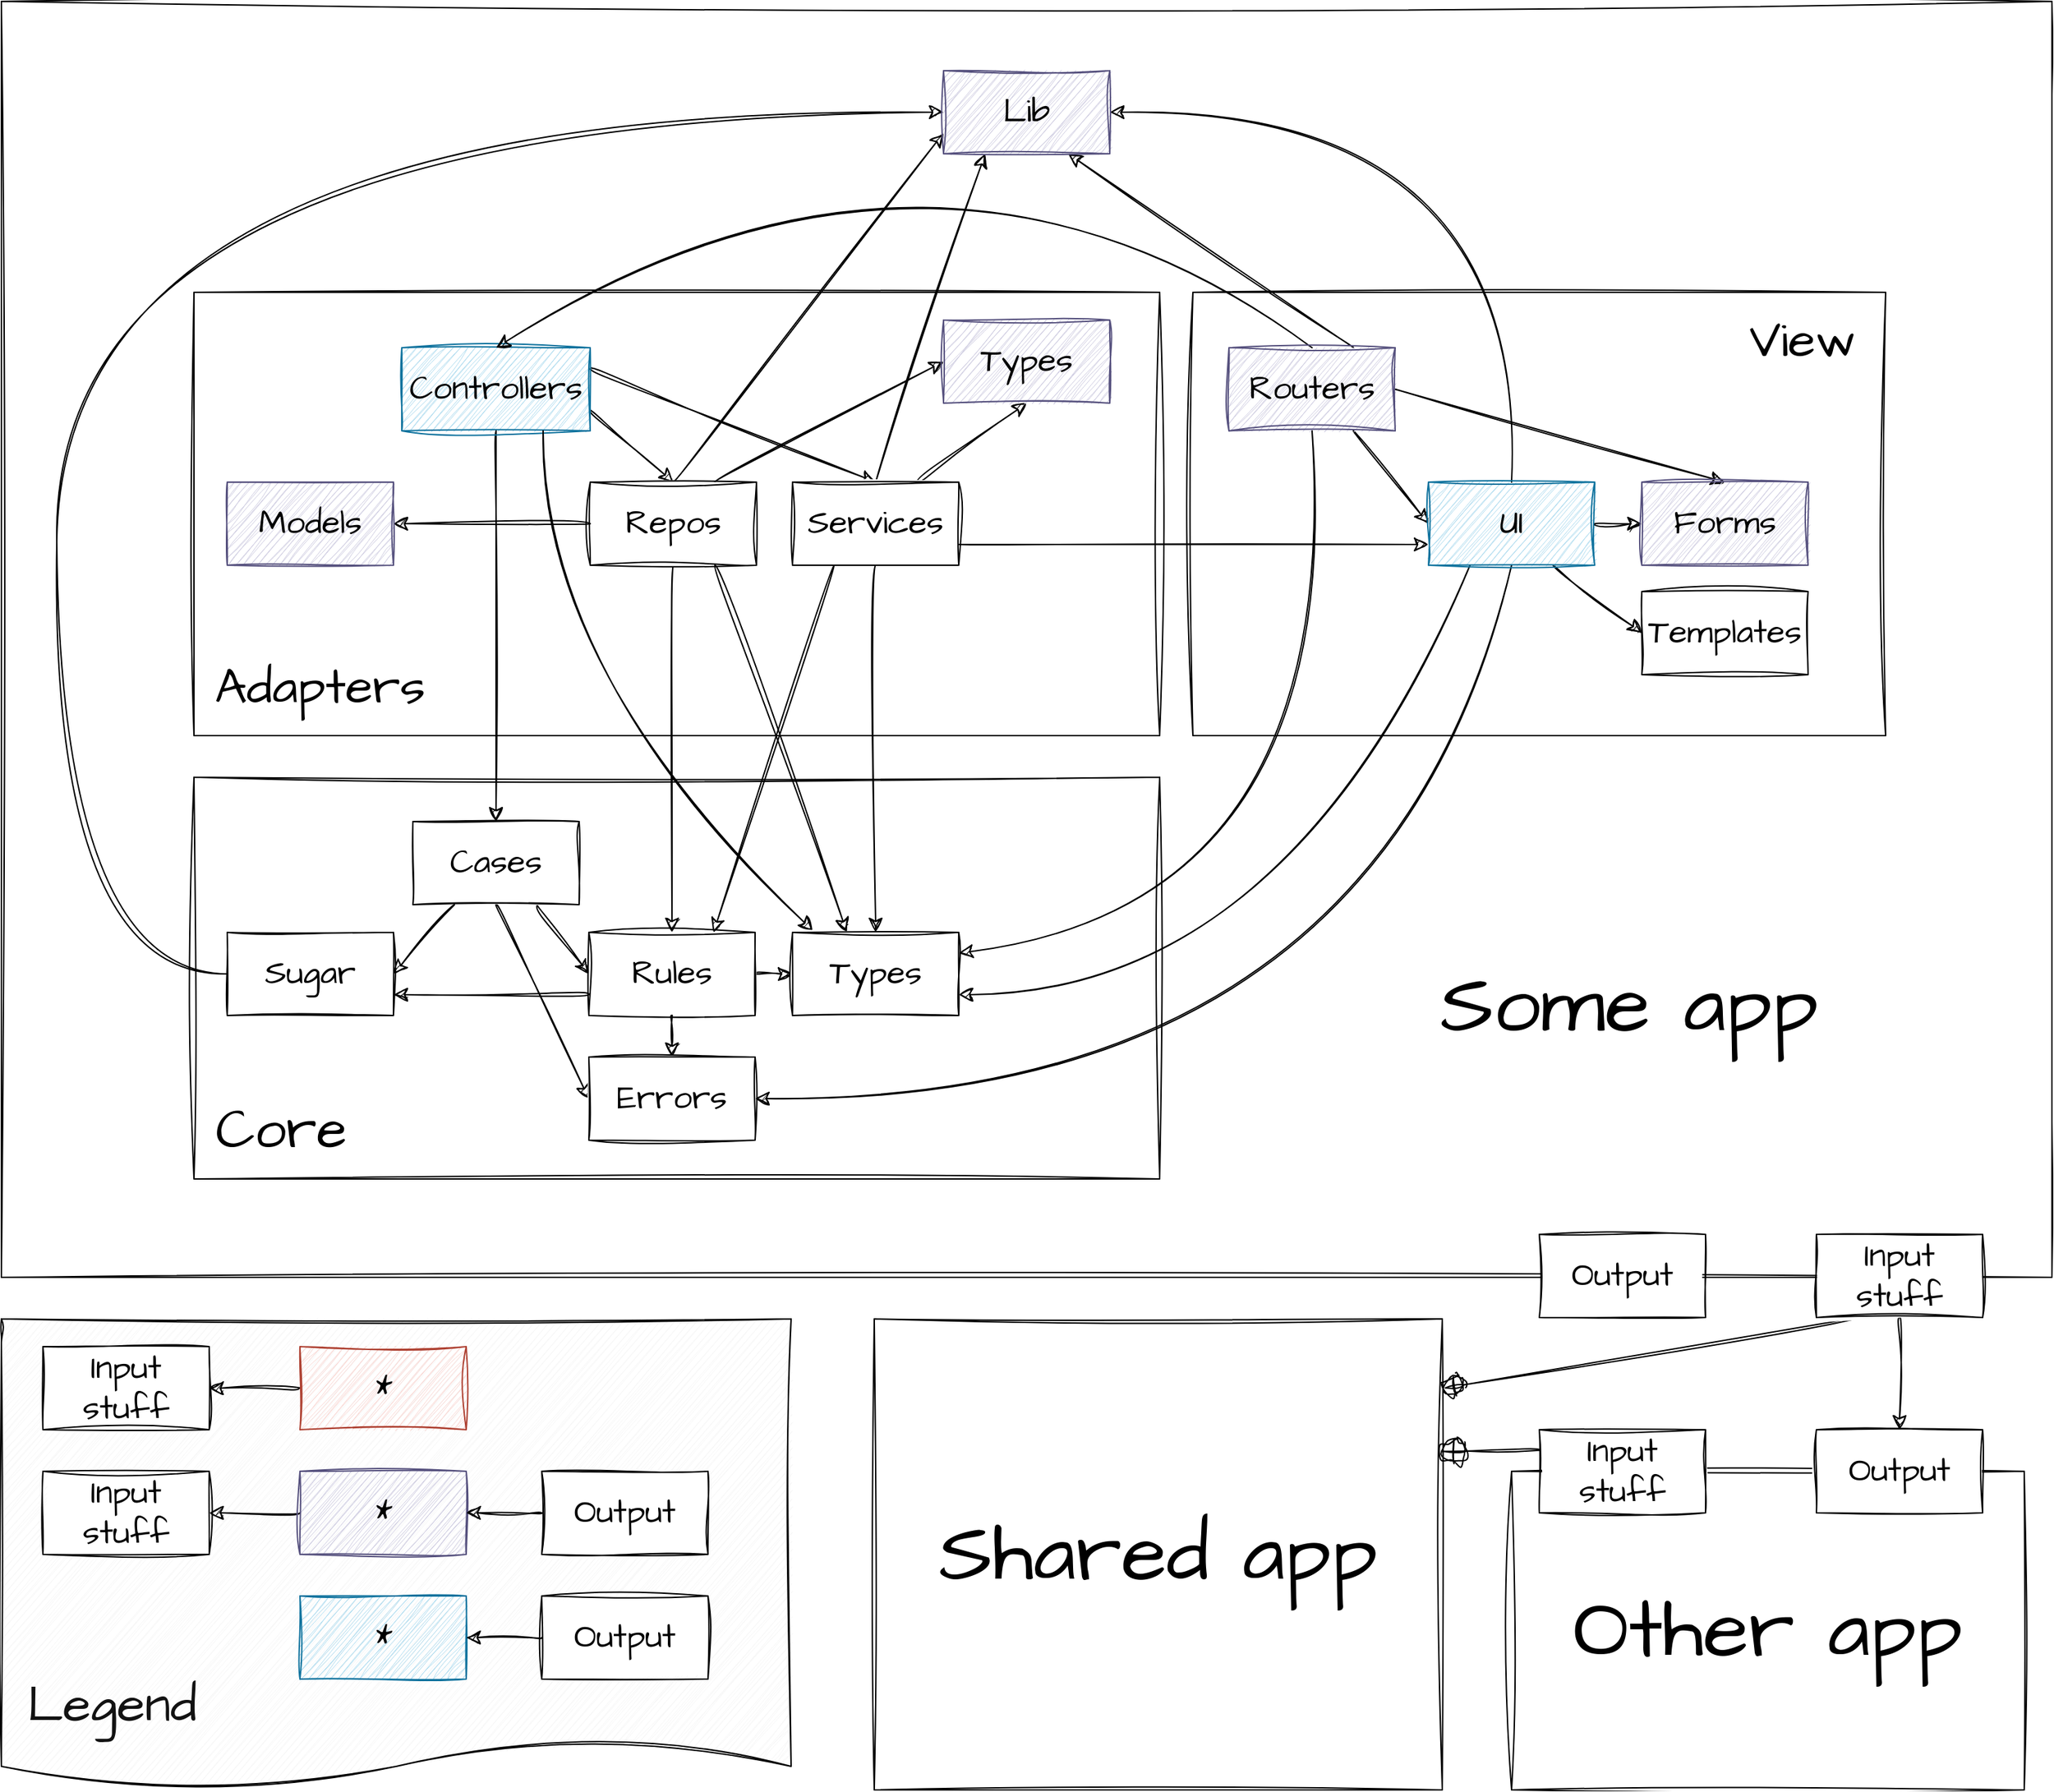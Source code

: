 <mxfile version="23.1.6" type="device">
  <diagram name="Страница — 1" id="mVnU4jTq70OQOzZevwu1">
    <mxGraphModel dx="2827" dy="651" grid="1" gridSize="10" guides="1" tooltips="1" connect="1" arrows="1" fold="1" page="0" pageScale="1" pageWidth="827" pageHeight="1169" background="none" math="0" shadow="0">
      <root>
        <mxCell id="0" />
        <mxCell id="1" parent="0" />
        <mxCell id="TKcfGHtTZ0yKfoIuQ_Uf-179" value="" style="rounded=0;whiteSpace=wrap;html=1;sketch=1;hachureGap=4;jiggle=2;curveFitting=1;" vertex="1" parent="1">
          <mxGeometry x="-160" y="1120" width="1480" height="921" as="geometry" />
        </mxCell>
        <mxCell id="TKcfGHtTZ0yKfoIuQ_Uf-108" value="" style="rounded=0;whiteSpace=wrap;html=1;sketch=1;hachureGap=4;jiggle=2;curveFitting=1;" vertex="1" parent="1">
          <mxGeometry x="700" y="1330" width="500" height="320" as="geometry" />
        </mxCell>
        <mxCell id="TKcfGHtTZ0yKfoIuQ_Uf-106" value="" style="rounded=0;whiteSpace=wrap;html=1;sketch=1;hachureGap=4;jiggle=2;curveFitting=1;" vertex="1" parent="1">
          <mxGeometry x="-21" y="1330" width="697" height="320" as="geometry" />
        </mxCell>
        <mxCell id="TKcfGHtTZ0yKfoIuQ_Uf-49" value="" style="rounded=0;whiteSpace=wrap;html=1;sketch=1;hachureGap=4;jiggle=2;curveFitting=1;" vertex="1" parent="1">
          <mxGeometry x="-21" y="1680" width="697" height="290" as="geometry" />
        </mxCell>
        <mxCell id="TKcfGHtTZ0yKfoIuQ_Uf-29" style="edgeStyle=none;curved=1;rounded=0;sketch=1;hachureGap=4;jiggle=2;curveFitting=1;orthogonalLoop=1;jettySize=auto;html=1;exitX=0.5;exitY=1;exitDx=0;exitDy=0;entryX=0.5;entryY=0;entryDx=0;entryDy=0;fontSize=12;startSize=8;endSize=8;" edge="1" parent="1" source="UX74rwGG2f7QxYB9D0yo-84" target="TKcfGHtTZ0yKfoIuQ_Uf-8">
          <mxGeometry relative="1" as="geometry" />
        </mxCell>
        <mxCell id="TKcfGHtTZ0yKfoIuQ_Uf-30" style="edgeStyle=none;curved=1;rounded=0;sketch=1;hachureGap=4;jiggle=2;curveFitting=1;orthogonalLoop=1;jettySize=auto;html=1;exitX=1;exitY=0.5;exitDx=0;exitDy=0;entryX=0;entryY=0.5;entryDx=0;entryDy=0;fontSize=12;startSize=8;endSize=8;" edge="1" parent="1" source="UX74rwGG2f7QxYB9D0yo-84" target="TKcfGHtTZ0yKfoIuQ_Uf-7">
          <mxGeometry relative="1" as="geometry" />
        </mxCell>
        <mxCell id="TKcfGHtTZ0yKfoIuQ_Uf-68" style="edgeStyle=none;curved=1;rounded=0;sketch=1;hachureGap=4;jiggle=2;curveFitting=1;orthogonalLoop=1;jettySize=auto;html=1;exitX=0;exitY=0.75;exitDx=0;exitDy=0;entryX=1;entryY=0.75;entryDx=0;entryDy=0;fontSize=12;startSize=8;endSize=8;" edge="1" parent="1" source="UX74rwGG2f7QxYB9D0yo-84" target="TKcfGHtTZ0yKfoIuQ_Uf-64">
          <mxGeometry relative="1" as="geometry" />
        </mxCell>
        <mxCell id="UX74rwGG2f7QxYB9D0yo-84" value="Rules" style="rounded=0;whiteSpace=wrap;html=1;sketch=1;hachureGap=4;jiggle=2;curveFitting=1;fontFamily=Architects Daughter;fontSource=https%3A%2F%2Ffonts.googleapis.com%2Fcss%3Ffamily%3DArchitects%2BDaughter;fontSize=24;" parent="1" vertex="1">
          <mxGeometry x="264" y="1792" width="120" height="60" as="geometry" />
        </mxCell>
        <mxCell id="TKcfGHtTZ0yKfoIuQ_Uf-31" style="edgeStyle=none;curved=1;rounded=0;sketch=1;hachureGap=4;jiggle=2;curveFitting=1;orthogonalLoop=1;jettySize=auto;html=1;exitX=0.5;exitY=1;exitDx=0;exitDy=0;entryX=0;entryY=0.5;entryDx=0;entryDy=0;fontSize=12;startSize=8;endSize=8;" edge="1" parent="1" source="UX74rwGG2f7QxYB9D0yo-86" target="TKcfGHtTZ0yKfoIuQ_Uf-8">
          <mxGeometry relative="1" as="geometry" />
        </mxCell>
        <mxCell id="TKcfGHtTZ0yKfoIuQ_Uf-33" style="edgeStyle=none;curved=1;rounded=0;sketch=1;hachureGap=4;jiggle=2;curveFitting=1;orthogonalLoop=1;jettySize=auto;html=1;exitX=0.75;exitY=1;exitDx=0;exitDy=0;entryX=0;entryY=0.5;entryDx=0;entryDy=0;fontSize=12;startSize=8;endSize=8;" edge="1" parent="1" source="UX74rwGG2f7QxYB9D0yo-86" target="UX74rwGG2f7QxYB9D0yo-84">
          <mxGeometry relative="1" as="geometry" />
        </mxCell>
        <mxCell id="TKcfGHtTZ0yKfoIuQ_Uf-69" style="edgeStyle=none;curved=1;rounded=0;sketch=1;hachureGap=4;jiggle=2;curveFitting=1;orthogonalLoop=1;jettySize=auto;html=1;exitX=0.25;exitY=1;exitDx=0;exitDy=0;entryX=1;entryY=0.5;entryDx=0;entryDy=0;fontSize=12;startSize=8;endSize=8;" edge="1" parent="1" source="UX74rwGG2f7QxYB9D0yo-86" target="TKcfGHtTZ0yKfoIuQ_Uf-64">
          <mxGeometry relative="1" as="geometry" />
        </mxCell>
        <mxCell id="UX74rwGG2f7QxYB9D0yo-86" value="Cases" style="rounded=0;whiteSpace=wrap;html=1;sketch=1;hachureGap=4;jiggle=2;curveFitting=1;fontFamily=Architects Daughter;fontSource=https%3A%2F%2Ffonts.googleapis.com%2Fcss%3Ffamily%3DArchitects%2BDaughter;fontSize=24;" parent="1" vertex="1">
          <mxGeometry x="137" y="1712" width="120" height="60" as="geometry" />
        </mxCell>
        <mxCell id="TKcfGHtTZ0yKfoIuQ_Uf-40" style="edgeStyle=none;curved=1;rounded=0;sketch=1;hachureGap=4;jiggle=2;curveFitting=1;orthogonalLoop=1;jettySize=auto;html=1;exitX=1;exitY=0.75;exitDx=0;exitDy=0;entryX=0.5;entryY=0;entryDx=0;entryDy=0;fontSize=12;startSize=8;endSize=8;" edge="1" parent="1" source="_jhVTj18RMerrXNWrsl8-9" target="TKcfGHtTZ0yKfoIuQ_Uf-2">
          <mxGeometry relative="1" as="geometry" />
        </mxCell>
        <mxCell id="TKcfGHtTZ0yKfoIuQ_Uf-41" style="edgeStyle=none;curved=1;rounded=0;sketch=1;hachureGap=4;jiggle=2;curveFitting=1;orthogonalLoop=1;jettySize=auto;html=1;exitX=1;exitY=0.25;exitDx=0;exitDy=0;entryX=0.5;entryY=0;entryDx=0;entryDy=0;fontSize=12;startSize=8;endSize=8;" edge="1" parent="1" source="_jhVTj18RMerrXNWrsl8-9" target="hDsHlZ-aKoO3E3blfvCy-31">
          <mxGeometry relative="1" as="geometry" />
        </mxCell>
        <mxCell id="TKcfGHtTZ0yKfoIuQ_Uf-51" style="edgeStyle=none;curved=1;rounded=0;sketch=1;hachureGap=4;jiggle=2;curveFitting=1;orthogonalLoop=1;jettySize=auto;html=1;exitX=0.5;exitY=1;exitDx=0;exitDy=0;entryX=0.5;entryY=0;entryDx=0;entryDy=0;fontSize=12;startSize=8;endSize=8;" edge="1" parent="1" source="_jhVTj18RMerrXNWrsl8-9" target="UX74rwGG2f7QxYB9D0yo-86">
          <mxGeometry relative="1" as="geometry" />
        </mxCell>
        <mxCell id="_jhVTj18RMerrXNWrsl8-9" value="Controllers" style="rounded=0;whiteSpace=wrap;html=1;sketch=1;hachureGap=4;jiggle=2;curveFitting=1;fontFamily=Architects Daughter;fontSource=https%3A%2F%2Ffonts.googleapis.com%2Fcss%3Ffamily%3DArchitects%2BDaughter;fontSize=24;fillColor=#b1ddf0;strokeColor=#10739e;" parent="1" vertex="1">
          <mxGeometry x="129" y="1370" width="136" height="60" as="geometry" />
        </mxCell>
        <mxCell id="TKcfGHtTZ0yKfoIuQ_Uf-53" style="edgeStyle=none;curved=1;rounded=0;sketch=1;hachureGap=4;jiggle=2;curveFitting=1;orthogonalLoop=1;jettySize=auto;html=1;exitX=0.5;exitY=1;exitDx=0;exitDy=0;entryX=0.5;entryY=0;entryDx=0;entryDy=0;fontSize=12;startSize=8;endSize=8;" edge="1" parent="1" source="hDsHlZ-aKoO3E3blfvCy-31" target="TKcfGHtTZ0yKfoIuQ_Uf-7">
          <mxGeometry relative="1" as="geometry" />
        </mxCell>
        <mxCell id="TKcfGHtTZ0yKfoIuQ_Uf-55" style="edgeStyle=none;curved=1;rounded=0;sketch=1;hachureGap=4;jiggle=2;curveFitting=1;orthogonalLoop=1;jettySize=auto;html=1;exitX=0.25;exitY=1;exitDx=0;exitDy=0;entryX=0.75;entryY=0;entryDx=0;entryDy=0;fontSize=12;startSize=8;endSize=8;" edge="1" parent="1" source="hDsHlZ-aKoO3E3blfvCy-31" target="UX74rwGG2f7QxYB9D0yo-84">
          <mxGeometry relative="1" as="geometry" />
        </mxCell>
        <mxCell id="TKcfGHtTZ0yKfoIuQ_Uf-114" style="edgeStyle=none;curved=1;rounded=0;sketch=1;hachureGap=4;jiggle=2;curveFitting=1;orthogonalLoop=1;jettySize=auto;html=1;exitX=0.75;exitY=0;exitDx=0;exitDy=0;entryX=0.5;entryY=1;entryDx=0;entryDy=0;fontSize=12;startSize=8;endSize=8;" edge="1" parent="1" source="hDsHlZ-aKoO3E3blfvCy-31" target="TKcfGHtTZ0yKfoIuQ_Uf-113">
          <mxGeometry relative="1" as="geometry" />
        </mxCell>
        <mxCell id="TKcfGHtTZ0yKfoIuQ_Uf-125" style="edgeStyle=none;curved=1;rounded=0;sketch=1;hachureGap=4;jiggle=2;curveFitting=1;orthogonalLoop=1;jettySize=auto;html=1;exitX=1;exitY=0.75;exitDx=0;exitDy=0;entryX=0;entryY=0.75;entryDx=0;entryDy=0;fontSize=12;startSize=8;endSize=8;" edge="1" parent="1" source="hDsHlZ-aKoO3E3blfvCy-31" target="TKcfGHtTZ0yKfoIuQ_Uf-71">
          <mxGeometry relative="1" as="geometry" />
        </mxCell>
        <mxCell id="TKcfGHtTZ0yKfoIuQ_Uf-146" style="edgeStyle=none;curved=1;rounded=0;sketch=1;hachureGap=4;jiggle=2;curveFitting=1;orthogonalLoop=1;jettySize=auto;html=1;exitX=0.5;exitY=0;exitDx=0;exitDy=0;entryX=0.25;entryY=1;entryDx=0;entryDy=0;fontSize=12;startSize=8;endSize=8;" edge="1" parent="1" source="hDsHlZ-aKoO3E3blfvCy-31" target="TKcfGHtTZ0yKfoIuQ_Uf-134">
          <mxGeometry relative="1" as="geometry" />
        </mxCell>
        <mxCell id="hDsHlZ-aKoO3E3blfvCy-31" value="Services" style="rounded=0;whiteSpace=wrap;html=1;sketch=1;hachureGap=4;jiggle=2;curveFitting=1;fontFamily=Architects Daughter;fontSource=https%3A%2F%2Ffonts.googleapis.com%2Fcss%3Ffamily%3DArchitects%2BDaughter;fontSize=24;" parent="1" vertex="1">
          <mxGeometry x="411" y="1467" width="120" height="60" as="geometry" />
        </mxCell>
        <mxCell id="TKcfGHtTZ0yKfoIuQ_Uf-52" style="edgeStyle=none;curved=1;rounded=0;sketch=1;hachureGap=4;jiggle=2;curveFitting=1;orthogonalLoop=1;jettySize=auto;html=1;exitX=0.5;exitY=1;exitDx=0;exitDy=0;entryX=0.5;entryY=0;entryDx=0;entryDy=0;fontSize=12;startSize=8;endSize=8;" edge="1" parent="1" source="TKcfGHtTZ0yKfoIuQ_Uf-2" target="UX74rwGG2f7QxYB9D0yo-84">
          <mxGeometry relative="1" as="geometry" />
        </mxCell>
        <mxCell id="TKcfGHtTZ0yKfoIuQ_Uf-115" style="edgeStyle=none;curved=1;rounded=0;sketch=1;hachureGap=4;jiggle=2;curveFitting=1;orthogonalLoop=1;jettySize=auto;html=1;exitX=0.75;exitY=0;exitDx=0;exitDy=0;entryX=0;entryY=0.5;entryDx=0;entryDy=0;fontSize=12;startSize=8;endSize=8;" edge="1" parent="1" source="TKcfGHtTZ0yKfoIuQ_Uf-2" target="TKcfGHtTZ0yKfoIuQ_Uf-113">
          <mxGeometry relative="1" as="geometry" />
        </mxCell>
        <mxCell id="TKcfGHtTZ0yKfoIuQ_Uf-124" style="edgeStyle=none;curved=1;rounded=0;sketch=1;hachureGap=4;jiggle=2;curveFitting=1;orthogonalLoop=1;jettySize=auto;html=1;exitX=0;exitY=0.5;exitDx=0;exitDy=0;entryX=1;entryY=0.5;entryDx=0;entryDy=0;fontSize=12;startSize=8;endSize=8;" edge="1" parent="1" source="TKcfGHtTZ0yKfoIuQ_Uf-2" target="TKcfGHtTZ0yKfoIuQ_Uf-90">
          <mxGeometry relative="1" as="geometry" />
        </mxCell>
        <mxCell id="TKcfGHtTZ0yKfoIuQ_Uf-139" style="edgeStyle=none;curved=1;rounded=0;sketch=1;hachureGap=4;jiggle=2;curveFitting=1;orthogonalLoop=1;jettySize=auto;html=1;exitX=0.5;exitY=0;exitDx=0;exitDy=0;entryX=0;entryY=0.75;entryDx=0;entryDy=0;fontSize=12;startSize=8;endSize=8;" edge="1" parent="1" source="TKcfGHtTZ0yKfoIuQ_Uf-2" target="TKcfGHtTZ0yKfoIuQ_Uf-134">
          <mxGeometry relative="1" as="geometry" />
        </mxCell>
        <mxCell id="TKcfGHtTZ0yKfoIuQ_Uf-2" value="Repos" style="rounded=0;whiteSpace=wrap;html=1;sketch=1;hachureGap=4;jiggle=2;curveFitting=1;fontFamily=Architects Daughter;fontSource=https%3A%2F%2Ffonts.googleapis.com%2Fcss%3Ffamily%3DArchitects%2BDaughter;fontSize=24;" vertex="1" parent="1">
          <mxGeometry x="265" y="1467" width="120" height="60" as="geometry" />
        </mxCell>
        <mxCell id="TKcfGHtTZ0yKfoIuQ_Uf-7" value="Types" style="rounded=0;whiteSpace=wrap;html=1;sketch=1;hachureGap=4;jiggle=2;curveFitting=1;fontFamily=Architects Daughter;fontSource=https%3A%2F%2Ffonts.googleapis.com%2Fcss%3Ffamily%3DArchitects%2BDaughter;fontSize=24;" vertex="1" parent="1">
          <mxGeometry x="411" y="1792" width="120" height="60" as="geometry" />
        </mxCell>
        <mxCell id="TKcfGHtTZ0yKfoIuQ_Uf-8" value="Errors" style="rounded=0;whiteSpace=wrap;html=1;sketch=1;hachureGap=4;jiggle=2;curveFitting=1;fontFamily=Architects Daughter;fontSource=https%3A%2F%2Ffonts.googleapis.com%2Fcss%3Ffamily%3DArchitects%2BDaughter;fontSize=24;" vertex="1" parent="1">
          <mxGeometry x="264" y="1882" width="120" height="60" as="geometry" />
        </mxCell>
        <mxCell id="TKcfGHtTZ0yKfoIuQ_Uf-50" value="Core" style="text;html=1;align=center;verticalAlign=middle;whiteSpace=wrap;rounded=0;fontSize=40;fontFamily=Architects Daughter;fontSource=https%3A%2F%2Ffonts.googleapis.com%2Fcss%3Ffamily%3DArchitects%2BDaughter;" vertex="1" parent="1">
          <mxGeometry x="12" y="1920" width="60" height="30" as="geometry" />
        </mxCell>
        <mxCell id="TKcfGHtTZ0yKfoIuQ_Uf-54" style="edgeStyle=none;curved=1;rounded=0;sketch=1;hachureGap=4;jiggle=2;curveFitting=1;orthogonalLoop=1;jettySize=auto;html=1;exitX=0.75;exitY=1;exitDx=0;exitDy=0;entryX=0.327;entryY=-0.006;entryDx=0;entryDy=0;entryPerimeter=0;fontSize=12;startSize=8;endSize=8;" edge="1" parent="1" source="TKcfGHtTZ0yKfoIuQ_Uf-2" target="TKcfGHtTZ0yKfoIuQ_Uf-7">
          <mxGeometry relative="1" as="geometry" />
        </mxCell>
        <mxCell id="TKcfGHtTZ0yKfoIuQ_Uf-59" style="edgeStyle=none;curved=1;rounded=0;sketch=1;hachureGap=4;jiggle=2;curveFitting=1;orthogonalLoop=1;jettySize=auto;html=1;exitX=0.75;exitY=1;exitDx=0;exitDy=0;entryX=0.122;entryY=-0.025;entryDx=0;entryDy=0;entryPerimeter=0;fontSize=12;startSize=8;endSize=8;" edge="1" parent="1" source="_jhVTj18RMerrXNWrsl8-9" target="TKcfGHtTZ0yKfoIuQ_Uf-7">
          <mxGeometry relative="1" as="geometry">
            <Array as="points">
              <mxPoint x="231" y="1610" />
            </Array>
          </mxGeometry>
        </mxCell>
        <mxCell id="TKcfGHtTZ0yKfoIuQ_Uf-76" style="edgeStyle=none;curved=1;rounded=0;sketch=1;hachureGap=4;jiggle=2;curveFitting=1;orthogonalLoop=1;jettySize=auto;html=1;exitX=0.75;exitY=1;exitDx=0;exitDy=0;entryX=0;entryY=0.5;entryDx=0;entryDy=0;fontSize=12;startSize=8;endSize=8;" edge="1" parent="1" source="TKcfGHtTZ0yKfoIuQ_Uf-62" target="TKcfGHtTZ0yKfoIuQ_Uf-71">
          <mxGeometry relative="1" as="geometry" />
        </mxCell>
        <mxCell id="TKcfGHtTZ0yKfoIuQ_Uf-77" style="edgeStyle=none;curved=1;rounded=0;sketch=1;hachureGap=4;jiggle=2;curveFitting=1;orthogonalLoop=1;jettySize=auto;html=1;exitX=1;exitY=0.5;exitDx=0;exitDy=0;entryX=0.5;entryY=0;entryDx=0;entryDy=0;fontSize=12;startSize=8;endSize=8;" edge="1" parent="1" source="TKcfGHtTZ0yKfoIuQ_Uf-62" target="TKcfGHtTZ0yKfoIuQ_Uf-73">
          <mxGeometry relative="1" as="geometry" />
        </mxCell>
        <mxCell id="TKcfGHtTZ0yKfoIuQ_Uf-83" style="edgeStyle=none;curved=1;rounded=0;sketch=1;hachureGap=4;jiggle=2;curveFitting=1;orthogonalLoop=1;jettySize=auto;html=1;exitX=0.5;exitY=0;exitDx=0;exitDy=0;entryX=0.5;entryY=0;entryDx=0;entryDy=0;fontSize=12;startSize=8;endSize=8;" edge="1" parent="1" source="TKcfGHtTZ0yKfoIuQ_Uf-62" target="_jhVTj18RMerrXNWrsl8-9">
          <mxGeometry relative="1" as="geometry">
            <Array as="points">
              <mxPoint x="520" y="1170" />
            </Array>
          </mxGeometry>
        </mxCell>
        <mxCell id="TKcfGHtTZ0yKfoIuQ_Uf-110" style="edgeStyle=none;curved=1;rounded=0;sketch=1;hachureGap=4;jiggle=2;curveFitting=1;orthogonalLoop=1;jettySize=auto;html=1;exitX=0.5;exitY=1;exitDx=0;exitDy=0;entryX=1;entryY=0.25;entryDx=0;entryDy=0;fontSize=12;startSize=8;endSize=8;" edge="1" parent="1" source="TKcfGHtTZ0yKfoIuQ_Uf-62" target="TKcfGHtTZ0yKfoIuQ_Uf-7">
          <mxGeometry relative="1" as="geometry">
            <Array as="points">
              <mxPoint x="810" y="1770" />
            </Array>
          </mxGeometry>
        </mxCell>
        <mxCell id="TKcfGHtTZ0yKfoIuQ_Uf-137" style="edgeStyle=none;curved=1;rounded=0;sketch=1;hachureGap=4;jiggle=2;curveFitting=1;orthogonalLoop=1;jettySize=auto;html=1;exitX=0.75;exitY=0;exitDx=0;exitDy=0;entryX=0.75;entryY=1;entryDx=0;entryDy=0;fontSize=12;startSize=8;endSize=8;" edge="1" parent="1" source="TKcfGHtTZ0yKfoIuQ_Uf-62" target="TKcfGHtTZ0yKfoIuQ_Uf-134">
          <mxGeometry relative="1" as="geometry" />
        </mxCell>
        <mxCell id="TKcfGHtTZ0yKfoIuQ_Uf-62" value="Routers" style="rounded=0;whiteSpace=wrap;html=1;sketch=1;hachureGap=4;jiggle=2;curveFitting=1;fontFamily=Architects Daughter;fontSource=https%3A%2F%2Ffonts.googleapis.com%2Fcss%3Ffamily%3DArchitects%2BDaughter;fontSize=24;fillColor=#d0cee2;strokeColor=#56517e;" vertex="1" parent="1">
          <mxGeometry x="726" y="1370" width="120" height="60" as="geometry" />
        </mxCell>
        <mxCell id="TKcfGHtTZ0yKfoIuQ_Uf-138" style="edgeStyle=none;curved=1;rounded=0;sketch=1;hachureGap=4;jiggle=2;curveFitting=1;orthogonalLoop=1;jettySize=auto;html=1;exitX=0;exitY=0.5;exitDx=0;exitDy=0;entryX=0;entryY=0.5;entryDx=0;entryDy=0;fontSize=12;startSize=8;endSize=8;" edge="1" parent="1" source="TKcfGHtTZ0yKfoIuQ_Uf-64" target="TKcfGHtTZ0yKfoIuQ_Uf-134">
          <mxGeometry relative="1" as="geometry">
            <Array as="points">
              <mxPoint x="-120" y="1820" />
              <mxPoint x="-120" y="1200" />
            </Array>
          </mxGeometry>
        </mxCell>
        <mxCell id="TKcfGHtTZ0yKfoIuQ_Uf-64" value="Sugar" style="rounded=0;whiteSpace=wrap;html=1;sketch=1;hachureGap=4;jiggle=2;curveFitting=1;fontFamily=Architects Daughter;fontSource=https%3A%2F%2Ffonts.googleapis.com%2Fcss%3Ffamily%3DArchitects%2BDaughter;fontSize=24;" vertex="1" parent="1">
          <mxGeometry x="3" y="1792" width="120" height="60" as="geometry" />
        </mxCell>
        <mxCell id="TKcfGHtTZ0yKfoIuQ_Uf-70" value="Adapters" style="text;html=1;align=center;verticalAlign=middle;whiteSpace=wrap;rounded=0;fontSize=36;fontFamily=Architects Daughter;fontSource=https%3A%2F%2Ffonts.googleapis.com%2Fcss%3Ffamily%3DArchitects%2BDaughter;" vertex="1" parent="1">
          <mxGeometry x="40" y="1600" width="60" height="30" as="geometry" />
        </mxCell>
        <mxCell id="TKcfGHtTZ0yKfoIuQ_Uf-84" style="edgeStyle=none;curved=1;rounded=0;sketch=1;hachureGap=4;jiggle=2;curveFitting=1;orthogonalLoop=1;jettySize=auto;html=1;exitX=1;exitY=0.5;exitDx=0;exitDy=0;entryX=0;entryY=0.5;entryDx=0;entryDy=0;fontSize=12;startSize=8;endSize=8;" edge="1" parent="1" source="TKcfGHtTZ0yKfoIuQ_Uf-71" target="TKcfGHtTZ0yKfoIuQ_Uf-73">
          <mxGeometry relative="1" as="geometry" />
        </mxCell>
        <mxCell id="TKcfGHtTZ0yKfoIuQ_Uf-85" style="edgeStyle=none;curved=1;rounded=0;sketch=1;hachureGap=4;jiggle=2;curveFitting=1;orthogonalLoop=1;jettySize=auto;html=1;exitX=0.5;exitY=1;exitDx=0;exitDy=0;entryX=1;entryY=0.5;entryDx=0;entryDy=0;fontSize=12;startSize=8;endSize=8;" edge="1" parent="1" source="TKcfGHtTZ0yKfoIuQ_Uf-71" target="TKcfGHtTZ0yKfoIuQ_Uf-8">
          <mxGeometry relative="1" as="geometry">
            <Array as="points">
              <mxPoint x="840" y="1912" />
            </Array>
          </mxGeometry>
        </mxCell>
        <mxCell id="TKcfGHtTZ0yKfoIuQ_Uf-118" style="edgeStyle=none;curved=1;rounded=0;sketch=1;hachureGap=4;jiggle=2;curveFitting=1;orthogonalLoop=1;jettySize=auto;html=1;exitX=0.25;exitY=1;exitDx=0;exitDy=0;entryX=1;entryY=0.75;entryDx=0;entryDy=0;fontSize=12;startSize=8;endSize=8;" edge="1" parent="1" source="TKcfGHtTZ0yKfoIuQ_Uf-71" target="TKcfGHtTZ0yKfoIuQ_Uf-7">
          <mxGeometry relative="1" as="geometry">
            <Array as="points">
              <mxPoint x="770" y="1837" />
            </Array>
          </mxGeometry>
        </mxCell>
        <mxCell id="TKcfGHtTZ0yKfoIuQ_Uf-123" style="edgeStyle=none;curved=1;rounded=0;sketch=1;hachureGap=4;jiggle=2;curveFitting=1;orthogonalLoop=1;jettySize=auto;html=1;exitX=0.75;exitY=1;exitDx=0;exitDy=0;entryX=0;entryY=0.5;entryDx=0;entryDy=0;fontSize=12;startSize=8;endSize=8;" edge="1" parent="1" source="TKcfGHtTZ0yKfoIuQ_Uf-71" target="TKcfGHtTZ0yKfoIuQ_Uf-121">
          <mxGeometry relative="1" as="geometry" />
        </mxCell>
        <mxCell id="TKcfGHtTZ0yKfoIuQ_Uf-136" style="edgeStyle=none;curved=1;rounded=0;sketch=1;hachureGap=4;jiggle=2;curveFitting=1;orthogonalLoop=1;jettySize=auto;html=1;exitX=0.5;exitY=0;exitDx=0;exitDy=0;entryX=1;entryY=0.5;entryDx=0;entryDy=0;fontSize=12;startSize=8;endSize=8;" edge="1" parent="1" source="TKcfGHtTZ0yKfoIuQ_Uf-71" target="TKcfGHtTZ0yKfoIuQ_Uf-134">
          <mxGeometry relative="1" as="geometry">
            <Array as="points">
              <mxPoint x="940" y="1200" />
            </Array>
          </mxGeometry>
        </mxCell>
        <mxCell id="TKcfGHtTZ0yKfoIuQ_Uf-71" value="UI" style="rounded=0;whiteSpace=wrap;html=1;sketch=1;hachureGap=4;jiggle=2;curveFitting=1;fontFamily=Architects Daughter;fontSource=https%3A%2F%2Ffonts.googleapis.com%2Fcss%3Ffamily%3DArchitects%2BDaughter;fontSize=24;fillColor=#b1ddf0;strokeColor=#10739e;" vertex="1" parent="1">
          <mxGeometry x="870" y="1467" width="120" height="60" as="geometry" />
        </mxCell>
        <mxCell id="TKcfGHtTZ0yKfoIuQ_Uf-73" value="Forms" style="rounded=0;whiteSpace=wrap;html=1;sketch=1;hachureGap=4;jiggle=2;curveFitting=1;fontFamily=Architects Daughter;fontSource=https%3A%2F%2Ffonts.googleapis.com%2Fcss%3Ffamily%3DArchitects%2BDaughter;fontSize=24;fillColor=#d0cee2;strokeColor=#56517e;" vertex="1" parent="1">
          <mxGeometry x="1024" y="1467" width="120" height="60" as="geometry" />
        </mxCell>
        <mxCell id="TKcfGHtTZ0yKfoIuQ_Uf-90" value="Models" style="rounded=0;whiteSpace=wrap;html=1;hachureGap=4;fontFamily=Architects Daughter;fontSource=https%3A%2F%2Ffonts.googleapis.com%2Fcss%3Ffamily%3DArchitects%2BDaughter;fontSize=24;sketch=1;curveFitting=1;jiggle=2;glass=0;fillColor=#d0cee2;strokeColor=#56517e;" vertex="1" parent="1">
          <mxGeometry x="3" y="1467" width="120" height="60" as="geometry" />
        </mxCell>
        <mxCell id="TKcfGHtTZ0yKfoIuQ_Uf-111" value="View" style="text;html=1;align=center;verticalAlign=middle;whiteSpace=wrap;rounded=0;fontSize=36;fontFamily=Architects Daughter;fontSource=https%3A%2F%2Ffonts.googleapis.com%2Fcss%3Ffamily%3DArchitects%2BDaughter;" vertex="1" parent="1">
          <mxGeometry x="1110" y="1350" width="60" height="30" as="geometry" />
        </mxCell>
        <mxCell id="TKcfGHtTZ0yKfoIuQ_Uf-113" value="Types" style="rounded=0;whiteSpace=wrap;html=1;sketch=1;hachureGap=4;jiggle=2;curveFitting=1;fontFamily=Architects Daughter;fontSource=https%3A%2F%2Ffonts.googleapis.com%2Fcss%3Ffamily%3DArchitects%2BDaughter;fontSize=24;fillColor=#d0cee2;strokeColor=#56517e;" vertex="1" parent="1">
          <mxGeometry x="520" y="1350" width="120" height="60" as="geometry" />
        </mxCell>
        <mxCell id="TKcfGHtTZ0yKfoIuQ_Uf-121" value="Templates" style="rounded=0;whiteSpace=wrap;html=1;sketch=1;hachureGap=4;jiggle=2;curveFitting=1;fontFamily=Architects Daughter;fontSource=https%3A%2F%2Ffonts.googleapis.com%2Fcss%3Ffamily%3DArchitects%2BDaughter;fontSize=24;" vertex="1" parent="1">
          <mxGeometry x="1024" y="1546" width="120" height="60" as="geometry" />
        </mxCell>
        <mxCell id="TKcfGHtTZ0yKfoIuQ_Uf-134" value="Lib" style="rounded=0;whiteSpace=wrap;html=1;sketch=1;hachureGap=4;jiggle=2;curveFitting=1;fontFamily=Architects Daughter;fontSource=https%3A%2F%2Ffonts.googleapis.com%2Fcss%3Ffamily%3DArchitects%2BDaughter;fontSize=24;fillColor=#d0cee2;strokeColor=#56517e;" vertex="1" parent="1">
          <mxGeometry x="520" y="1170" width="120" height="60" as="geometry" />
        </mxCell>
        <mxCell id="TKcfGHtTZ0yKfoIuQ_Uf-221" style="edgeStyle=none;curved=1;rounded=0;sketch=1;hachureGap=4;jiggle=2;curveFitting=1;orthogonalLoop=1;jettySize=auto;html=1;exitX=0.5;exitY=1;exitDx=0;exitDy=0;entryX=0.5;entryY=0;entryDx=0;entryDy=0;fontSize=12;startSize=8;endSize=8;" edge="1" parent="1" source="TKcfGHtTZ0yKfoIuQ_Uf-211" target="TKcfGHtTZ0yKfoIuQ_Uf-215">
          <mxGeometry relative="1" as="geometry" />
        </mxCell>
        <mxCell id="TKcfGHtTZ0yKfoIuQ_Uf-226" style="edgeStyle=none;curved=1;rounded=0;sketch=1;hachureGap=4;jiggle=2;curveFitting=1;orthogonalLoop=1;jettySize=auto;html=1;exitX=0.25;exitY=1;exitDx=0;exitDy=0;fontSize=12;endArrow=circlePlus;endFill=0;entryX=1.003;entryY=0.147;entryDx=0;entryDy=0;entryPerimeter=0;" edge="1" parent="1" source="TKcfGHtTZ0yKfoIuQ_Uf-211" target="TKcfGHtTZ0yKfoIuQ_Uf-213">
          <mxGeometry relative="1" as="geometry">
            <mxPoint x="880" y="2170" as="targetPoint" />
          </mxGeometry>
        </mxCell>
        <mxCell id="TKcfGHtTZ0yKfoIuQ_Uf-211" value="Input stuff" style="rounded=0;whiteSpace=wrap;html=1;sketch=1;hachureGap=4;jiggle=2;curveFitting=1;fontFamily=Architects Daughter;fontSource=https%3A%2F%2Ffonts.googleapis.com%2Fcss%3Ffamily%3DArchitects%2BDaughter;fontSize=24;" vertex="1" parent="1">
          <mxGeometry x="1150" y="2010" width="120" height="60" as="geometry" />
        </mxCell>
        <mxCell id="TKcfGHtTZ0yKfoIuQ_Uf-212" value="Output" style="rounded=0;whiteSpace=wrap;html=1;sketch=1;hachureGap=4;jiggle=2;curveFitting=1;fontFamily=Architects Daughter;fontSource=https%3A%2F%2Ffonts.googleapis.com%2Fcss%3Ffamily%3DArchitects%2BDaughter;fontSize=24;" vertex="1" parent="1">
          <mxGeometry x="950" y="2010" width="120" height="60" as="geometry" />
        </mxCell>
        <mxCell id="TKcfGHtTZ0yKfoIuQ_Uf-213" value="Shared app" style="rounded=0;whiteSpace=wrap;html=1;sketch=1;hachureGap=4;jiggle=2;curveFitting=1;fontSize=60;fontFamily=Architects Daughter;fontSource=https%3A%2F%2Ffonts.googleapis.com%2Fcss%3Ffamily%3DArchitects%2BDaughter;" vertex="1" parent="1">
          <mxGeometry x="470" y="2071" width="410" height="340" as="geometry" />
        </mxCell>
        <mxCell id="TKcfGHtTZ0yKfoIuQ_Uf-214" value="&lt;font style=&quot;font-size: 60px;&quot;&gt;Other app&lt;/font&gt;" style="rounded=0;whiteSpace=wrap;html=1;sketch=1;hachureGap=4;jiggle=2;curveFitting=1;fontFamily=Architects Daughter;fontSource=https%3A%2F%2Ffonts.googleapis.com%2Fcss%3Ffamily%3DArchitects%2BDaughter;fontSize=60;" vertex="1" parent="1">
          <mxGeometry x="930" y="2181" width="370" height="230" as="geometry" />
        </mxCell>
        <mxCell id="TKcfGHtTZ0yKfoIuQ_Uf-215" value="Output" style="rounded=0;whiteSpace=wrap;html=1;sketch=1;hachureGap=4;jiggle=2;curveFitting=1;fontFamily=Architects Daughter;fontSource=https%3A%2F%2Ffonts.googleapis.com%2Fcss%3Ffamily%3DArchitects%2BDaughter;fontSize=24;" vertex="1" parent="1">
          <mxGeometry x="1150" y="2151" width="120" height="60" as="geometry" />
        </mxCell>
        <mxCell id="TKcfGHtTZ0yKfoIuQ_Uf-216" value="Input stuff" style="rounded=0;whiteSpace=wrap;html=1;sketch=1;hachureGap=4;jiggle=2;curveFitting=1;fontFamily=Architects Daughter;fontSource=https%3A%2F%2Ffonts.googleapis.com%2Fcss%3Ffamily%3DArchitects%2BDaughter;fontSize=24;" vertex="1" parent="1">
          <mxGeometry x="950" y="2151" width="120" height="60" as="geometry" />
        </mxCell>
        <mxCell id="TKcfGHtTZ0yKfoIuQ_Uf-223" style="edgeStyle=none;curved=1;rounded=0;sketch=1;hachureGap=4;jiggle=2;curveFitting=1;orthogonalLoop=1;jettySize=auto;html=1;exitX=0;exitY=0.25;exitDx=0;exitDy=0;entryX=0.996;entryY=0.281;entryDx=0;entryDy=0;entryPerimeter=0;fontSize=12;startSize=8;endSize=8;endArrow=circlePlus;endFill=0;" edge="1" parent="1" source="TKcfGHtTZ0yKfoIuQ_Uf-216" target="TKcfGHtTZ0yKfoIuQ_Uf-213">
          <mxGeometry relative="1" as="geometry" />
        </mxCell>
        <mxCell id="TKcfGHtTZ0yKfoIuQ_Uf-227" value="Some app" style="text;html=1;align=center;verticalAlign=middle;whiteSpace=wrap;rounded=0;fontSize=60;fontFamily=Architects Daughter;fontSource=https%3A%2F%2Ffonts.googleapis.com%2Fcss%3Ffamily%3DArchitects%2BDaughter;" vertex="1" parent="1">
          <mxGeometry x="820" y="1830" width="390" height="30" as="geometry" />
        </mxCell>
        <mxCell id="TKcfGHtTZ0yKfoIuQ_Uf-176" value="" style="shape=document;whiteSpace=wrap;html=1;boundedLbl=1;sketch=1;hachureGap=4;jiggle=2;curveFitting=1;size=0.1;fillColor=#F7F7F7;container=0;" vertex="1" parent="1">
          <mxGeometry x="-160" y="2071" width="570" height="340" as="geometry" />
        </mxCell>
        <mxCell id="TKcfGHtTZ0yKfoIuQ_Uf-160" value="Output" style="rounded=0;whiteSpace=wrap;html=1;sketch=1;hachureGap=4;jiggle=2;curveFitting=1;fontFamily=Architects Daughter;fontSource=https%3A%2F%2Ffonts.googleapis.com%2Fcss%3Ffamily%3DArchitects%2BDaughter;fontSize=24;container=0;" vertex="1" parent="1">
          <mxGeometry x="230" y="2271" width="120" height="60" as="geometry" />
        </mxCell>
        <mxCell id="TKcfGHtTZ0yKfoIuQ_Uf-161" value="*" style="rounded=0;whiteSpace=wrap;html=1;sketch=1;hachureGap=4;jiggle=2;curveFitting=1;fontFamily=Architects Daughter;fontSource=https%3A%2F%2Ffonts.googleapis.com%2Fcss%3Ffamily%3DArchitects%2BDaughter;fontSize=24;fillColor=#b1ddf0;strokeColor=#10739e;container=0;" vertex="1" parent="1">
          <mxGeometry x="55.5" y="2271" width="120" height="60" as="geometry" />
        </mxCell>
        <mxCell id="TKcfGHtTZ0yKfoIuQ_Uf-175" style="edgeStyle=none;curved=1;rounded=0;sketch=1;hachureGap=4;jiggle=2;curveFitting=1;orthogonalLoop=1;jettySize=auto;html=1;exitX=0;exitY=0.5;exitDx=0;exitDy=0;entryX=1;entryY=0.5;entryDx=0;entryDy=0;fontSize=12;startSize=8;endSize=8;" edge="1" parent="1" source="TKcfGHtTZ0yKfoIuQ_Uf-160" target="TKcfGHtTZ0yKfoIuQ_Uf-161">
          <mxGeometry relative="1" as="geometry" />
        </mxCell>
        <mxCell id="TKcfGHtTZ0yKfoIuQ_Uf-165" value="Input stuff" style="rounded=0;whiteSpace=wrap;html=1;sketch=1;hachureGap=4;jiggle=2;curveFitting=1;fontFamily=Architects Daughter;fontSource=https%3A%2F%2Ffonts.googleapis.com%2Fcss%3Ffamily%3DArchitects%2BDaughter;fontSize=24;container=0;" vertex="1" parent="1">
          <mxGeometry x="-130" y="2091" width="120" height="60" as="geometry" />
        </mxCell>
        <mxCell id="TKcfGHtTZ0yKfoIuQ_Uf-168" style="edgeStyle=none;curved=1;rounded=0;sketch=1;hachureGap=4;jiggle=2;curveFitting=1;orthogonalLoop=1;jettySize=auto;html=1;exitX=0;exitY=0.5;exitDx=0;exitDy=0;entryX=1;entryY=0.5;entryDx=0;entryDy=0;fontSize=12;startSize=8;endSize=8;" edge="1" parent="1" source="TKcfGHtTZ0yKfoIuQ_Uf-167" target="TKcfGHtTZ0yKfoIuQ_Uf-165">
          <mxGeometry relative="1" as="geometry" />
        </mxCell>
        <mxCell id="TKcfGHtTZ0yKfoIuQ_Uf-167" value="*" style="rounded=0;whiteSpace=wrap;html=1;sketch=1;hachureGap=4;jiggle=2;curveFitting=1;fontFamily=Architects Daughter;fontSource=https%3A%2F%2Ffonts.googleapis.com%2Fcss%3Ffamily%3DArchitects%2BDaughter;fontSize=24;fillColor=#fad9d5;strokeColor=#ae4132;container=0;" vertex="1" parent="1">
          <mxGeometry x="55.5" y="2091" width="120" height="60" as="geometry" />
        </mxCell>
        <mxCell id="TKcfGHtTZ0yKfoIuQ_Uf-170" value="Output" style="rounded=0;whiteSpace=wrap;html=1;sketch=1;hachureGap=4;jiggle=2;curveFitting=1;fontFamily=Architects Daughter;fontSource=https%3A%2F%2Ffonts.googleapis.com%2Fcss%3Ffamily%3DArchitects%2BDaughter;fontSize=24;container=0;" vertex="1" parent="1">
          <mxGeometry x="230" y="2181" width="120" height="60" as="geometry" />
        </mxCell>
        <mxCell id="TKcfGHtTZ0yKfoIuQ_Uf-171" value="Input stuff" style="rounded=0;whiteSpace=wrap;html=1;sketch=1;hachureGap=4;jiggle=2;curveFitting=1;fontFamily=Architects Daughter;fontSource=https%3A%2F%2Ffonts.googleapis.com%2Fcss%3Ffamily%3DArchitects%2BDaughter;fontSize=24;container=0;" vertex="1" parent="1">
          <mxGeometry x="-130" y="2181" width="120" height="60" as="geometry" />
        </mxCell>
        <mxCell id="TKcfGHtTZ0yKfoIuQ_Uf-173" style="edgeStyle=none;curved=1;rounded=0;sketch=1;hachureGap=4;jiggle=2;curveFitting=1;orthogonalLoop=1;jettySize=auto;html=1;exitX=0;exitY=0.5;exitDx=0;exitDy=0;entryX=1;entryY=0.5;entryDx=0;entryDy=0;fontSize=12;startSize=8;endSize=8;" edge="1" parent="1" source="TKcfGHtTZ0yKfoIuQ_Uf-172" target="TKcfGHtTZ0yKfoIuQ_Uf-171">
          <mxGeometry relative="1" as="geometry" />
        </mxCell>
        <mxCell id="TKcfGHtTZ0yKfoIuQ_Uf-172" value="*" style="rounded=0;whiteSpace=wrap;html=1;sketch=1;hachureGap=4;jiggle=2;curveFitting=1;fontFamily=Architects Daughter;fontSource=https%3A%2F%2Ffonts.googleapis.com%2Fcss%3Ffamily%3DArchitects%2BDaughter;fontSize=24;fillColor=#d0cee2;strokeColor=#56517e;container=0;" vertex="1" parent="1">
          <mxGeometry x="55.5" y="2181" width="120" height="60" as="geometry" />
        </mxCell>
        <mxCell id="TKcfGHtTZ0yKfoIuQ_Uf-174" style="edgeStyle=none;curved=1;rounded=0;sketch=1;hachureGap=4;jiggle=2;curveFitting=1;orthogonalLoop=1;jettySize=auto;html=1;exitX=0;exitY=0.5;exitDx=0;exitDy=0;entryX=1;entryY=0.5;entryDx=0;entryDy=0;fontSize=12;startSize=8;endSize=8;" edge="1" parent="1" source="TKcfGHtTZ0yKfoIuQ_Uf-170" target="TKcfGHtTZ0yKfoIuQ_Uf-172">
          <mxGeometry relative="1" as="geometry" />
        </mxCell>
        <mxCell id="TKcfGHtTZ0yKfoIuQ_Uf-177" value="Legend" style="text;html=1;align=center;verticalAlign=middle;whiteSpace=wrap;rounded=0;fontSize=37;horizontal=1;fontColor=#121212;container=0;fontFamily=Architects Daughter;fontSource=https%3A%2F%2Ffonts.googleapis.com%2Fcss%3Ffamily%3DArchitects%2BDaughter;" vertex="1" parent="1">
          <mxGeometry x="-110" y="2336" width="60" height="30" as="geometry" />
        </mxCell>
      </root>
    </mxGraphModel>
  </diagram>
</mxfile>
